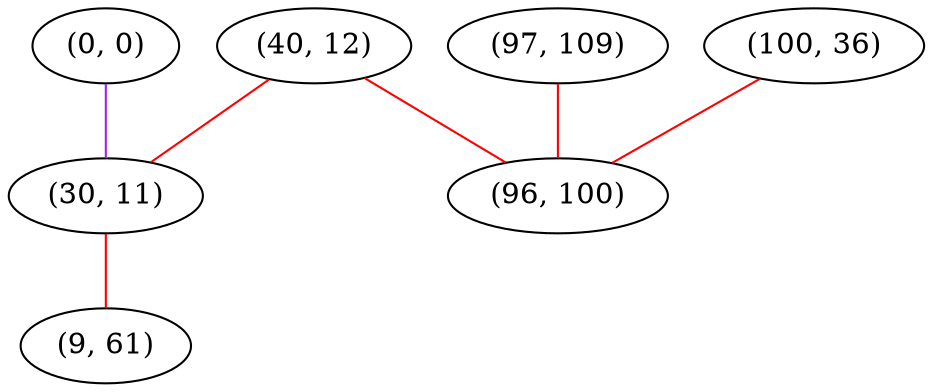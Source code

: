 graph "" {
"(0, 0)";
"(40, 12)";
"(97, 109)";
"(100, 36)";
"(30, 11)";
"(9, 61)";
"(96, 100)";
"(0, 0)" -- "(30, 11)"  [color=purple, key=0, weight=4];
"(40, 12)" -- "(30, 11)"  [color=red, key=0, weight=1];
"(40, 12)" -- "(96, 100)"  [color=red, key=0, weight=1];
"(97, 109)" -- "(96, 100)"  [color=red, key=0, weight=1];
"(100, 36)" -- "(96, 100)"  [color=red, key=0, weight=1];
"(30, 11)" -- "(9, 61)"  [color=red, key=0, weight=1];
}
